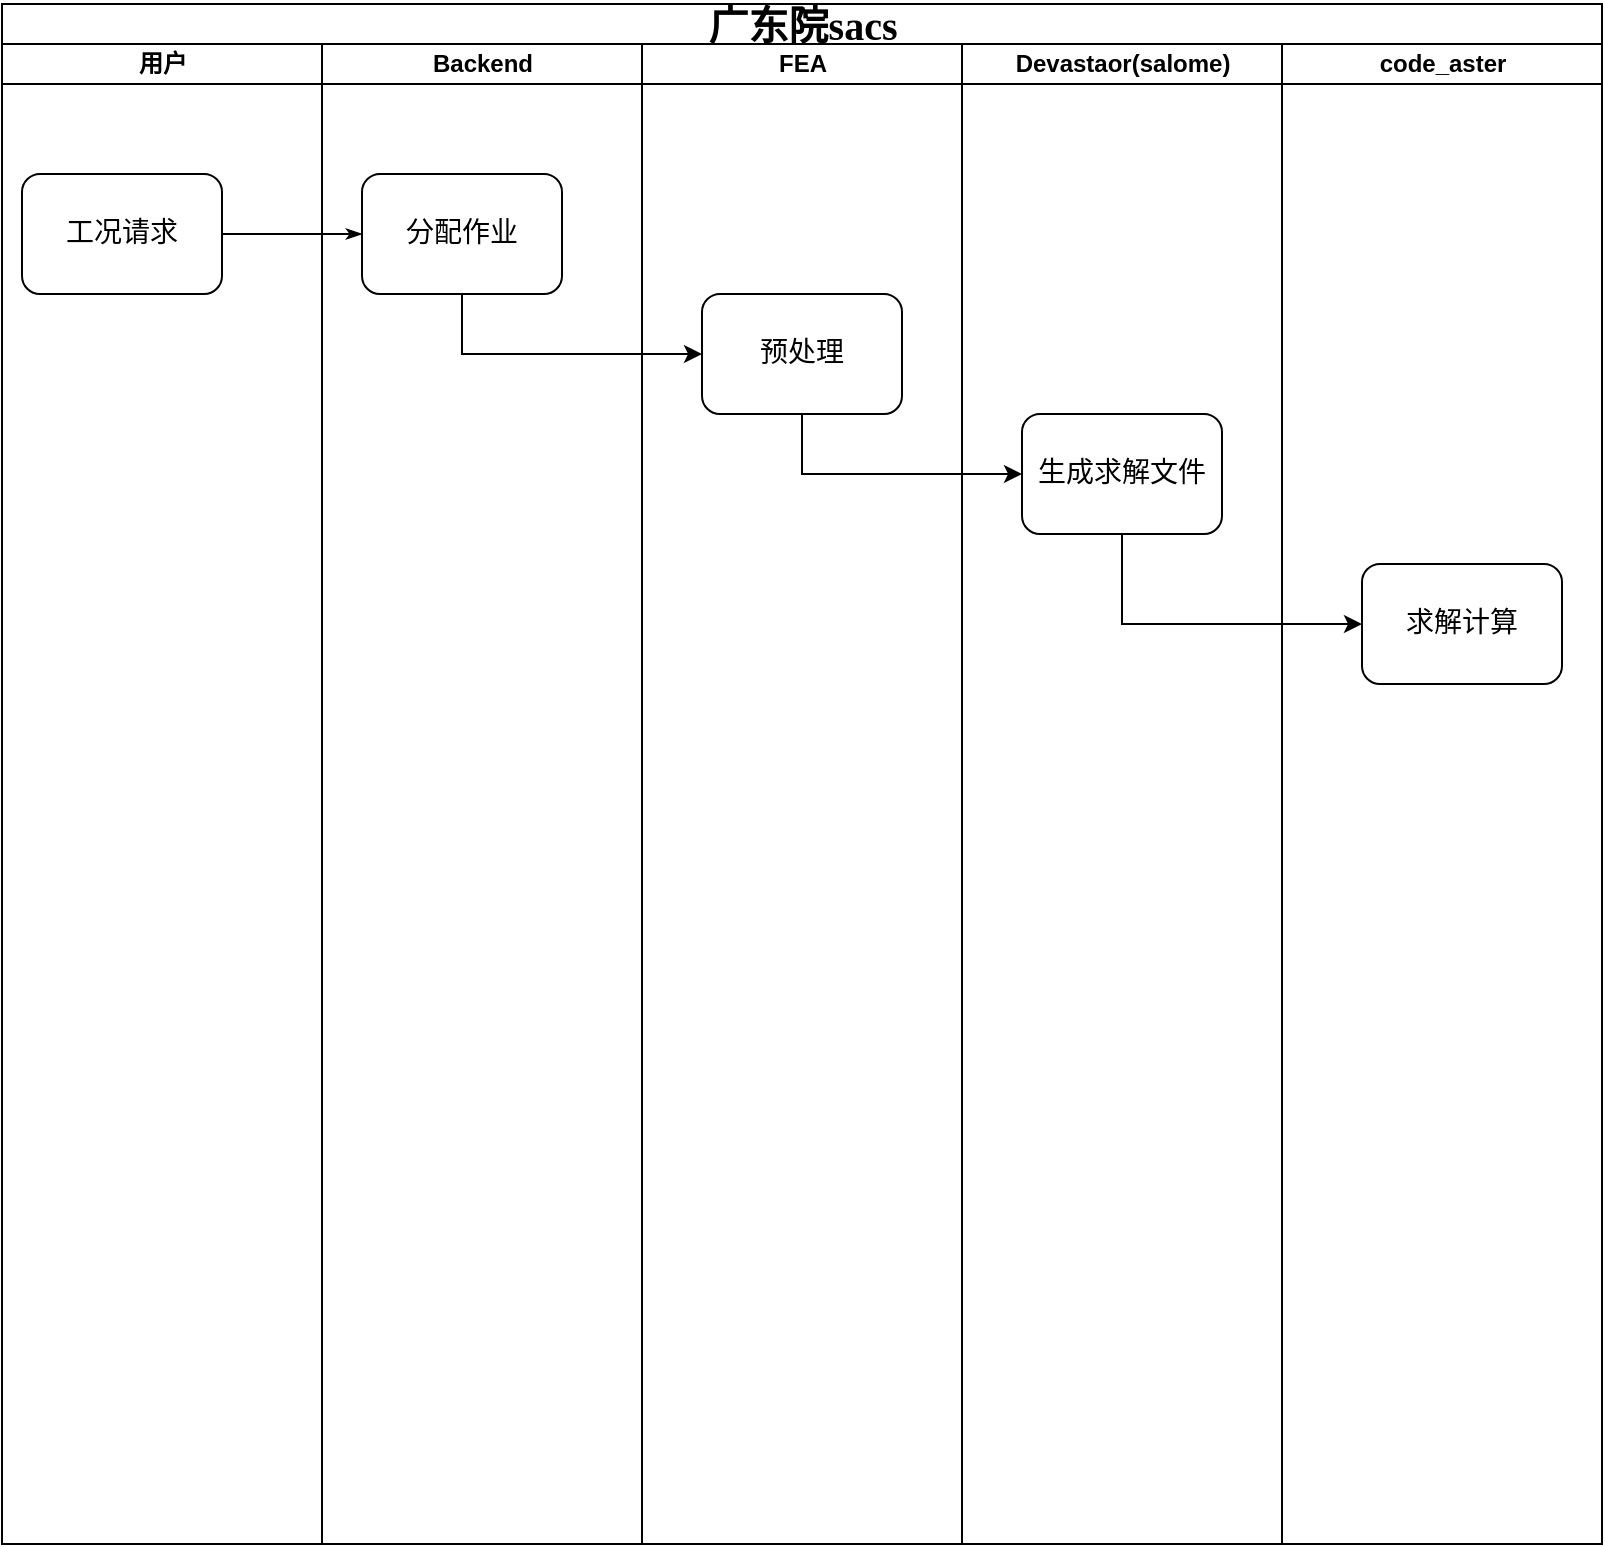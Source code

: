 <mxfile version="28.2.0">
  <diagram name="Page-1" id="74e2e168-ea6b-b213-b513-2b3c1d86103e">
    <mxGraphModel dx="1171" dy="757" grid="1" gridSize="10" guides="1" tooltips="1" connect="1" arrows="1" fold="1" page="1" pageScale="1" pageWidth="1100" pageHeight="850" background="none" math="0" shadow="0">
      <root>
        <mxCell id="0" />
        <mxCell id="1" parent="0" />
        <mxCell id="77e6c97f196da883-1" value="&lt;font style=&quot;font-size: 20px;&quot;&gt;广东院sacs&lt;/font&gt;" style="swimlane;html=1;childLayout=stackLayout;startSize=20;rounded=0;shadow=0;labelBackgroundColor=none;strokeWidth=1;fontFamily=Verdana;fontSize=8;align=center;" parent="1" vertex="1">
          <mxGeometry x="70" y="20" width="800" height="770" as="geometry" />
        </mxCell>
        <mxCell id="77e6c97f196da883-2" value="用户" style="swimlane;html=1;startSize=20;" parent="77e6c97f196da883-1" vertex="1">
          <mxGeometry y="20" width="160" height="750" as="geometry" />
        </mxCell>
        <mxCell id="77e6c97f196da883-8" value="工况请求" style="rounded=1;whiteSpace=wrap;html=1;shadow=0;labelBackgroundColor=none;strokeWidth=1;fontFamily=Verdana;fontSize=14;align=center;" parent="77e6c97f196da883-2" vertex="1">
          <mxGeometry x="10" y="65" width="100" height="60" as="geometry" />
        </mxCell>
        <mxCell id="77e6c97f196da883-26" style="edgeStyle=orthogonalEdgeStyle;rounded=1;html=1;labelBackgroundColor=none;startArrow=none;startFill=0;startSize=5;endArrow=classicThin;endFill=1;endSize=5;jettySize=auto;orthogonalLoop=1;strokeWidth=1;fontFamily=Verdana;fontSize=14;" parent="77e6c97f196da883-1" source="77e6c97f196da883-8" target="77e6c97f196da883-11" edge="1">
          <mxGeometry relative="1" as="geometry" />
        </mxCell>
        <mxCell id="77e6c97f196da883-3" value="Backend" style="swimlane;html=1;startSize=20;" parent="77e6c97f196da883-1" vertex="1">
          <mxGeometry x="160" y="20" width="160" height="750" as="geometry" />
        </mxCell>
        <mxCell id="77e6c97f196da883-11" value="分配作业" style="rounded=1;whiteSpace=wrap;html=1;shadow=0;labelBackgroundColor=none;strokeWidth=1;fontFamily=Verdana;fontSize=14;align=center;" parent="77e6c97f196da883-3" vertex="1">
          <mxGeometry x="20" y="65" width="100" height="60" as="geometry" />
        </mxCell>
        <mxCell id="77e6c97f196da883-4" value="FEA" style="swimlane;html=1;startSize=20;" parent="77e6c97f196da883-1" vertex="1">
          <mxGeometry x="320" y="20" width="160" height="750" as="geometry" />
        </mxCell>
        <mxCell id="77e6c97f196da883-12" value="预处理" style="rounded=1;whiteSpace=wrap;html=1;shadow=0;labelBackgroundColor=none;strokeWidth=1;fontFamily=Verdana;fontSize=14;align=center;" parent="77e6c97f196da883-4" vertex="1">
          <mxGeometry x="30" y="125" width="100" height="60" as="geometry" />
        </mxCell>
        <mxCell id="77e6c97f196da883-5" value="Devastaor(salome)" style="swimlane;html=1;startSize=20;" parent="77e6c97f196da883-1" vertex="1">
          <mxGeometry x="480" y="20" width="160" height="750" as="geometry" />
        </mxCell>
        <mxCell id="77e6c97f196da883-15" value="生成求解文件" style="rounded=1;whiteSpace=wrap;html=1;shadow=0;labelBackgroundColor=none;strokeWidth=1;fontFamily=Verdana;fontSize=14;align=center;" parent="77e6c97f196da883-5" vertex="1">
          <mxGeometry x="30" y="185" width="100" height="60" as="geometry" />
        </mxCell>
        <mxCell id="77e6c97f196da883-6" value="code_aster" style="swimlane;html=1;startSize=20;" parent="77e6c97f196da883-1" vertex="1">
          <mxGeometry x="640" y="20" width="160" height="750" as="geometry" />
        </mxCell>
        <mxCell id="9iy6A6iOUr_-d6wuEB2l-2" value="求解计算" style="rounded=1;whiteSpace=wrap;html=1;shadow=0;labelBackgroundColor=none;strokeWidth=1;fontFamily=Verdana;fontSize=14;align=center;" vertex="1" parent="77e6c97f196da883-6">
          <mxGeometry x="40" y="260" width="100" height="60" as="geometry" />
        </mxCell>
        <mxCell id="9iy6A6iOUr_-d6wuEB2l-1" style="edgeStyle=orthogonalEdgeStyle;rounded=0;orthogonalLoop=1;jettySize=auto;html=1;entryX=0;entryY=0.5;entryDx=0;entryDy=0;exitX=0.5;exitY=1;exitDx=0;exitDy=0;startArrow=none;startFill=0;" edge="1" parent="77e6c97f196da883-1" source="77e6c97f196da883-11" target="77e6c97f196da883-12">
          <mxGeometry relative="1" as="geometry" />
        </mxCell>
        <mxCell id="9iy6A6iOUr_-d6wuEB2l-3" style="edgeStyle=orthogonalEdgeStyle;rounded=0;orthogonalLoop=1;jettySize=auto;html=1;entryX=0;entryY=0.5;entryDx=0;entryDy=0;exitX=0.5;exitY=1;exitDx=0;exitDy=0;" edge="1" parent="77e6c97f196da883-1" source="77e6c97f196da883-12" target="77e6c97f196da883-15">
          <mxGeometry relative="1" as="geometry" />
        </mxCell>
        <mxCell id="9iy6A6iOUr_-d6wuEB2l-5" style="edgeStyle=orthogonalEdgeStyle;rounded=0;orthogonalLoop=1;jettySize=auto;html=1;entryX=0;entryY=0.5;entryDx=0;entryDy=0;exitX=0.5;exitY=1;exitDx=0;exitDy=0;" edge="1" parent="77e6c97f196da883-1" source="77e6c97f196da883-15" target="9iy6A6iOUr_-d6wuEB2l-2">
          <mxGeometry relative="1" as="geometry" />
        </mxCell>
      </root>
    </mxGraphModel>
  </diagram>
</mxfile>
